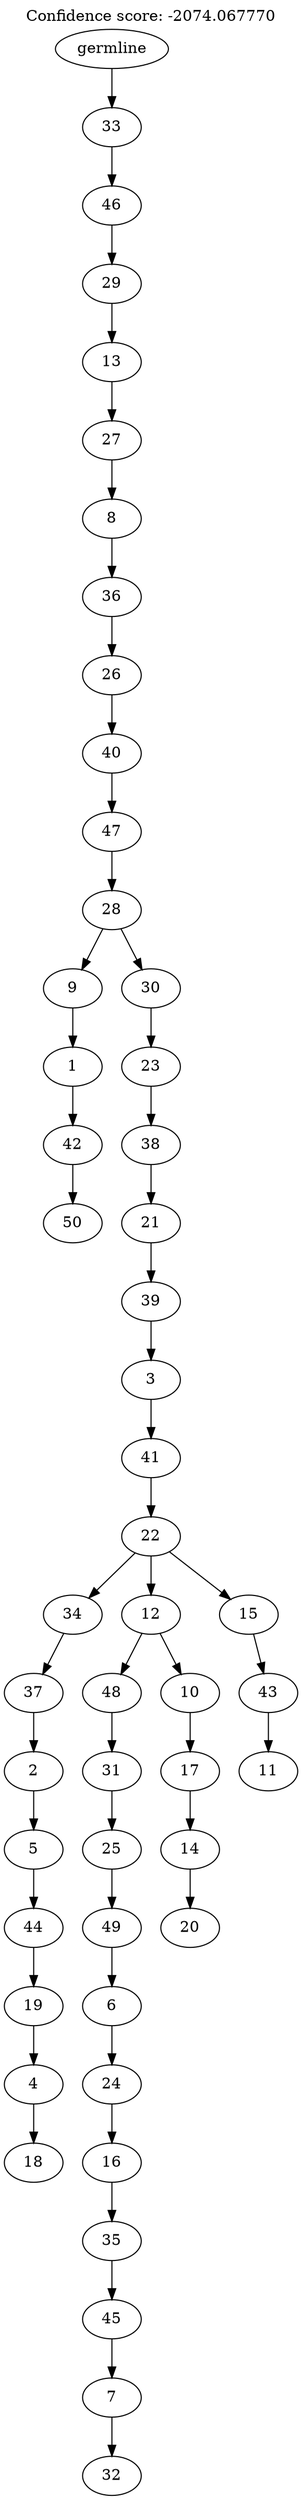 digraph g {
	"49" -> "50";
	"50" [label="50"];
	"48" -> "49";
	"49" [label="42"];
	"47" -> "48";
	"48" [label="1"];
	"45" -> "46";
	"46" [label="18"];
	"44" -> "45";
	"45" [label="4"];
	"43" -> "44";
	"44" [label="19"];
	"42" -> "43";
	"43" [label="44"];
	"41" -> "42";
	"42" [label="5"];
	"40" -> "41";
	"41" [label="2"];
	"39" -> "40";
	"40" [label="37"];
	"37" -> "38";
	"38" [label="32"];
	"36" -> "37";
	"37" [label="7"];
	"35" -> "36";
	"36" [label="45"];
	"34" -> "35";
	"35" [label="35"];
	"33" -> "34";
	"34" [label="16"];
	"32" -> "33";
	"33" [label="24"];
	"31" -> "32";
	"32" [label="6"];
	"30" -> "31";
	"31" [label="49"];
	"29" -> "30";
	"30" [label="25"];
	"28" -> "29";
	"29" [label="31"];
	"26" -> "27";
	"27" [label="20"];
	"25" -> "26";
	"26" [label="14"];
	"24" -> "25";
	"25" [label="17"];
	"23" -> "24";
	"24" [label="10"];
	"23" -> "28";
	"28" [label="48"];
	"21" -> "22";
	"22" [label="11"];
	"20" -> "21";
	"21" [label="43"];
	"19" -> "20";
	"20" [label="15"];
	"19" -> "23";
	"23" [label="12"];
	"19" -> "39";
	"39" [label="34"];
	"18" -> "19";
	"19" [label="22"];
	"17" -> "18";
	"18" [label="41"];
	"16" -> "17";
	"17" [label="3"];
	"15" -> "16";
	"16" [label="39"];
	"14" -> "15";
	"15" [label="21"];
	"13" -> "14";
	"14" [label="38"];
	"12" -> "13";
	"13" [label="23"];
	"11" -> "12";
	"12" [label="30"];
	"11" -> "47";
	"47" [label="9"];
	"10" -> "11";
	"11" [label="28"];
	"9" -> "10";
	"10" [label="47"];
	"8" -> "9";
	"9" [label="40"];
	"7" -> "8";
	"8" [label="26"];
	"6" -> "7";
	"7" [label="36"];
	"5" -> "6";
	"6" [label="8"];
	"4" -> "5";
	"5" [label="27"];
	"3" -> "4";
	"4" [label="13"];
	"2" -> "3";
	"3" [label="29"];
	"1" -> "2";
	"2" [label="46"];
	"0" -> "1";
	"1" [label="33"];
	"0" [label="germline"];
	labelloc="t";
	label="Confidence score: -2074.067770";
}
